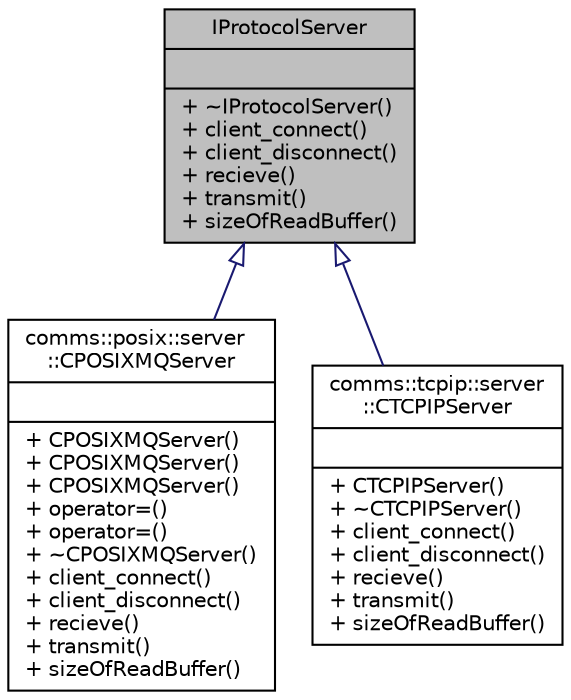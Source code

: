 digraph "IProtocolServer"
{
 // LATEX_PDF_SIZE
  edge [fontname="Helvetica",fontsize="10",labelfontname="Helvetica",labelfontsize="10"];
  node [fontname="Helvetica",fontsize="10",shape=record];
  Node1 [label="{IProtocolServer\n||+ ~IProtocolServer()\l+ client_connect()\l+ client_disconnect()\l+ recieve()\l+ transmit()\l+ sizeOfReadBuffer()\l}",height=0.2,width=0.4,color="black", fillcolor="grey75", style="filled", fontcolor="black",tooltip=" "];
  Node1 -> Node2 [dir="back",color="midnightblue",fontsize="10",style="solid",arrowtail="onormal",fontname="Helvetica"];
  Node2 [label="{comms::posix::server\l::CPOSIXMQServer\n||+ CPOSIXMQServer()\l+ CPOSIXMQServer()\l+ CPOSIXMQServer()\l+ operator=()\l+ operator=()\l+ ~CPOSIXMQServer()\l+ client_connect()\l+ client_disconnect()\l+ recieve()\l+ transmit()\l+ sizeOfReadBuffer()\l}",height=0.2,width=0.4,color="black", fillcolor="white", style="filled",URL="$classcomms_1_1posix_1_1server_1_1CPOSIXMQServer.html",tooltip=" "];
  Node1 -> Node3 [dir="back",color="midnightblue",fontsize="10",style="solid",arrowtail="onormal",fontname="Helvetica"];
  Node3 [label="{comms::tcpip::server\l::CTCPIPServer\n||+ CTCPIPServer()\l+ ~CTCPIPServer()\l+ client_connect()\l+ client_disconnect()\l+ recieve()\l+ transmit()\l+ sizeOfReadBuffer()\l}",height=0.2,width=0.4,color="black", fillcolor="white", style="filled",URL="$classcomms_1_1tcpip_1_1server_1_1CTCPIPServer.html",tooltip=" "];
}
